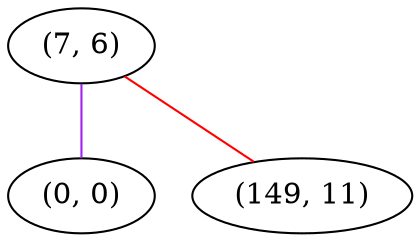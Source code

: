 graph "" {
"(7, 6)";
"(0, 0)";
"(149, 11)";
"(7, 6)" -- "(0, 0)"  [color=purple, key=0, weight=4];
"(7, 6)" -- "(149, 11)"  [color=red, key=0, weight=1];
}
